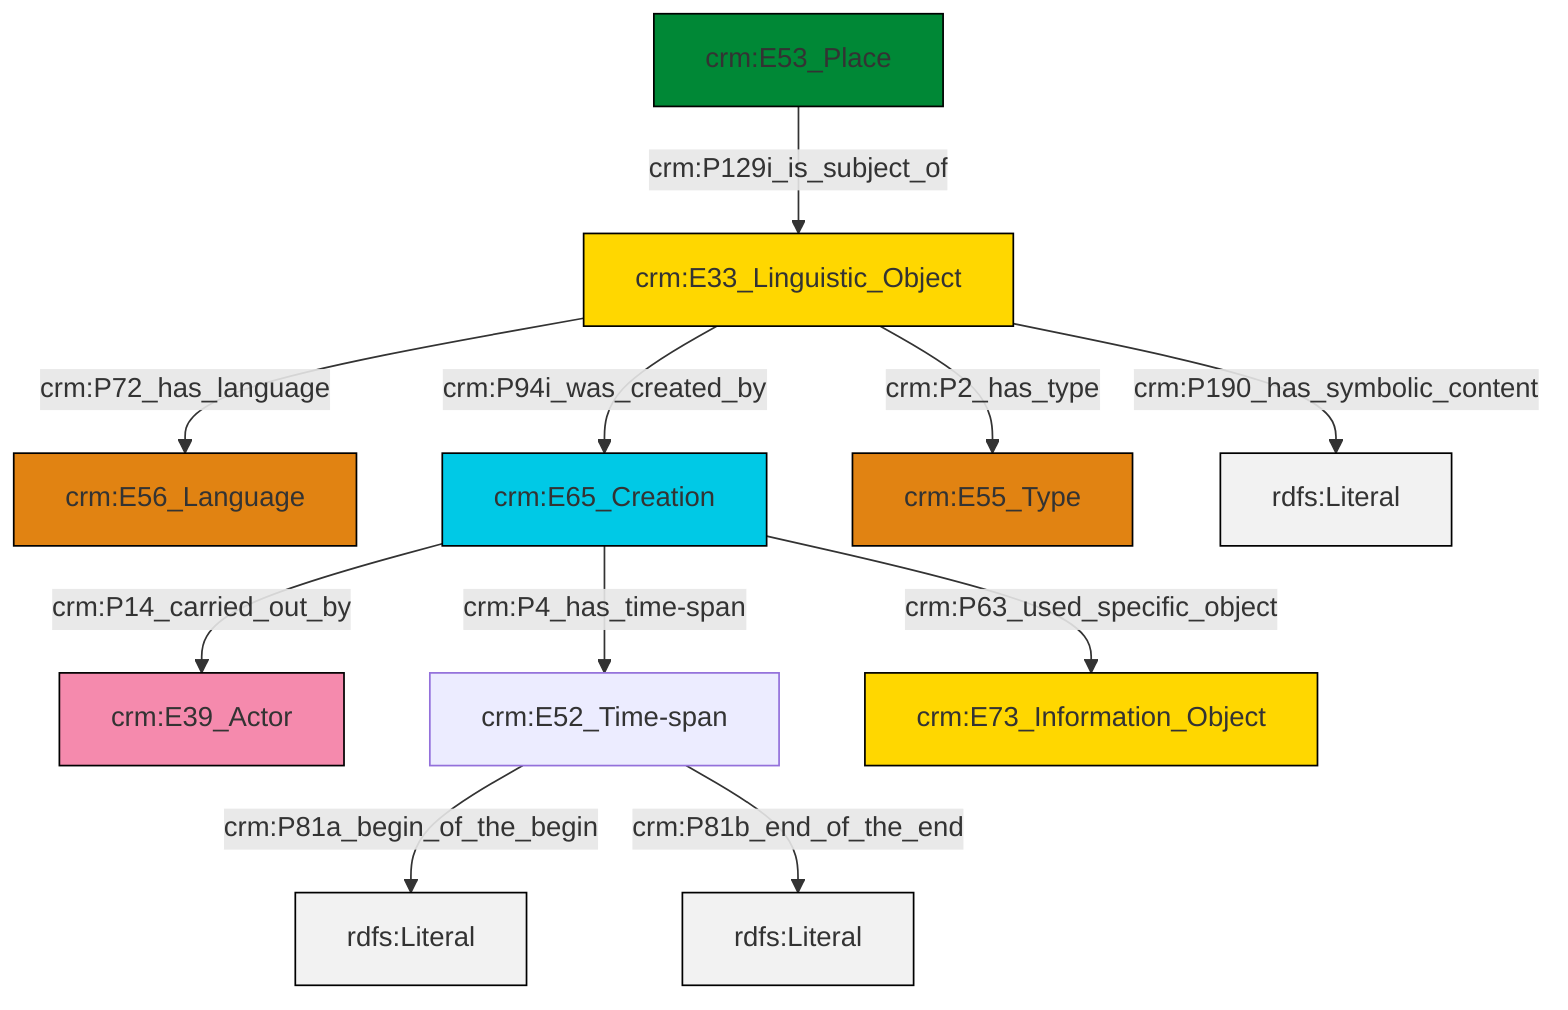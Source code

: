 graph TD
classDef Literal fill:#f2f2f2,stroke:#000000;
classDef CRM_Entity fill:#FFFFFF,stroke:#000000;
classDef Temporal_Entity fill:#00C9E6, stroke:#000000;
classDef Type fill:#E18312, stroke:#000000;
classDef Time-Span fill:#2C9C91, stroke:#000000;
classDef Appellation fill:#FFEB7F, stroke:#000000;
classDef Place fill:#008836, stroke:#000000;
classDef Persistent_Item fill:#B266B2, stroke:#000000;
classDef Conceptual_Object fill:#FFD700, stroke:#000000;
classDef Physical_Thing fill:#D2B48C, stroke:#000000;
classDef Actor fill:#f58aad, stroke:#000000;
classDef PC_Classes fill:#4ce600, stroke:#000000;
classDef Multi fill:#cccccc,stroke:#000000;

2["crm:E65_Creation"]:::Temporal_Entity -->|crm:P14_carried_out_by| 3["crm:E39_Actor"]:::Actor
6["crm:E53_Place"]:::Place -->|crm:P129i_is_subject_of| 7["crm:E33_Linguistic_Object"]:::Conceptual_Object
7["crm:E33_Linguistic_Object"]:::Conceptual_Object -->|crm:P2_has_type| 4["crm:E55_Type"]:::Type
7["crm:E33_Linguistic_Object"]:::Conceptual_Object -->|crm:P72_has_language| 0["crm:E56_Language"]:::Type
7["crm:E33_Linguistic_Object"]:::Conceptual_Object -->|crm:P190_has_symbolic_content| 9[rdfs:Literal]:::Literal
2["crm:E65_Creation"]:::Temporal_Entity -->|crm:P4_has_time-span| 12["crm:E52_Time-span"]:::Default
2["crm:E65_Creation"]:::Temporal_Entity -->|crm:P63_used_specific_object| 13["crm:E73_Information_Object"]:::Conceptual_Object
12["crm:E52_Time-span"]:::Default -->|crm:P81a_begin_of_the_begin| 14[rdfs:Literal]:::Literal
12["crm:E52_Time-span"]:::Default -->|crm:P81b_end_of_the_end| 16[rdfs:Literal]:::Literal
7["crm:E33_Linguistic_Object"]:::Conceptual_Object -->|crm:P94i_was_created_by| 2["crm:E65_Creation"]:::Temporal_Entity